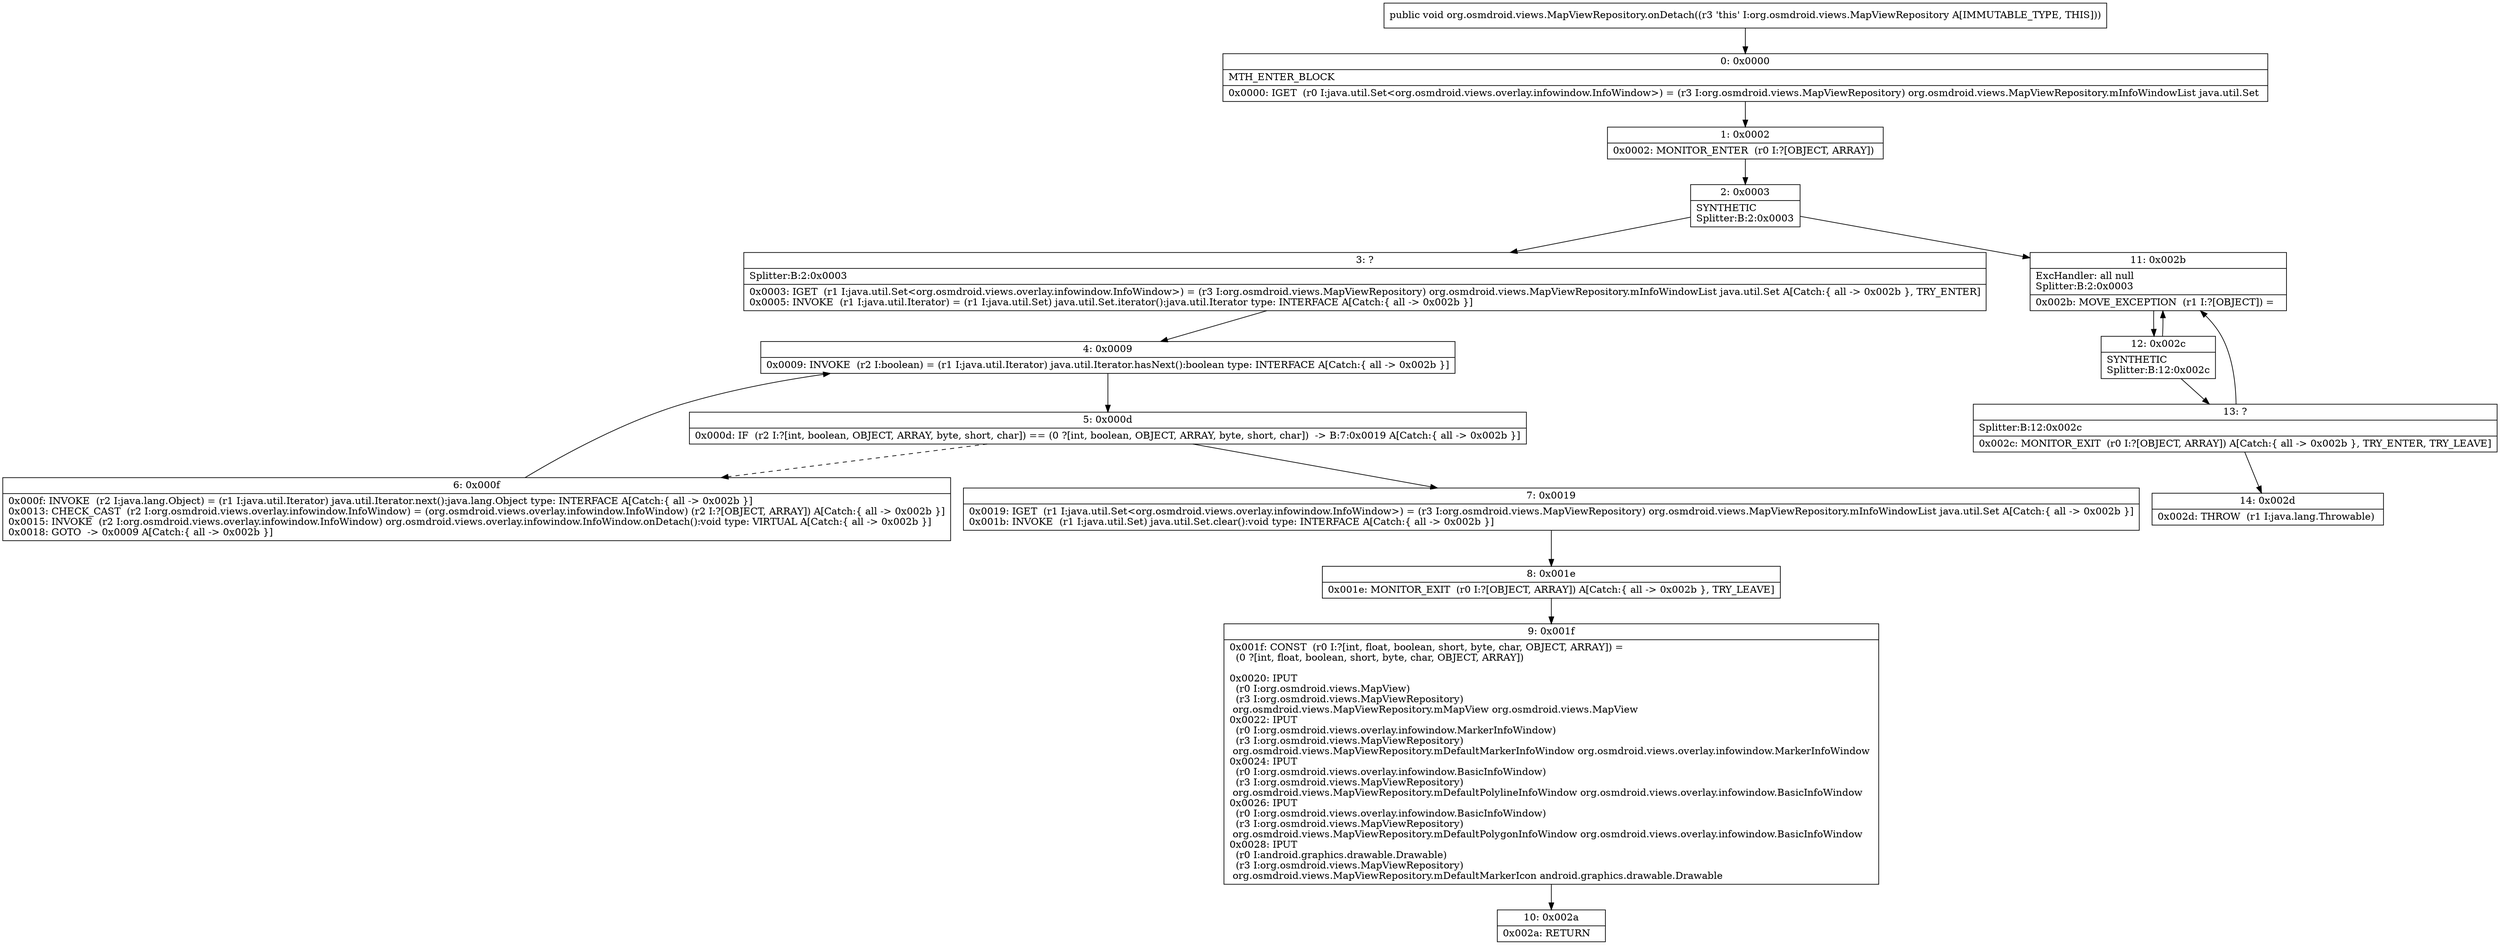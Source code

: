 digraph "CFG fororg.osmdroid.views.MapViewRepository.onDetach()V" {
Node_0 [shape=record,label="{0\:\ 0x0000|MTH_ENTER_BLOCK\l|0x0000: IGET  (r0 I:java.util.Set\<org.osmdroid.views.overlay.infowindow.InfoWindow\>) = (r3 I:org.osmdroid.views.MapViewRepository) org.osmdroid.views.MapViewRepository.mInfoWindowList java.util.Set \l}"];
Node_1 [shape=record,label="{1\:\ 0x0002|0x0002: MONITOR_ENTER  (r0 I:?[OBJECT, ARRAY]) \l}"];
Node_2 [shape=record,label="{2\:\ 0x0003|SYNTHETIC\lSplitter:B:2:0x0003\l}"];
Node_3 [shape=record,label="{3\:\ ?|Splitter:B:2:0x0003\l|0x0003: IGET  (r1 I:java.util.Set\<org.osmdroid.views.overlay.infowindow.InfoWindow\>) = (r3 I:org.osmdroid.views.MapViewRepository) org.osmdroid.views.MapViewRepository.mInfoWindowList java.util.Set A[Catch:\{ all \-\> 0x002b \}, TRY_ENTER]\l0x0005: INVOKE  (r1 I:java.util.Iterator) = (r1 I:java.util.Set) java.util.Set.iterator():java.util.Iterator type: INTERFACE A[Catch:\{ all \-\> 0x002b \}]\l}"];
Node_4 [shape=record,label="{4\:\ 0x0009|0x0009: INVOKE  (r2 I:boolean) = (r1 I:java.util.Iterator) java.util.Iterator.hasNext():boolean type: INTERFACE A[Catch:\{ all \-\> 0x002b \}]\l}"];
Node_5 [shape=record,label="{5\:\ 0x000d|0x000d: IF  (r2 I:?[int, boolean, OBJECT, ARRAY, byte, short, char]) == (0 ?[int, boolean, OBJECT, ARRAY, byte, short, char])  \-\> B:7:0x0019 A[Catch:\{ all \-\> 0x002b \}]\l}"];
Node_6 [shape=record,label="{6\:\ 0x000f|0x000f: INVOKE  (r2 I:java.lang.Object) = (r1 I:java.util.Iterator) java.util.Iterator.next():java.lang.Object type: INTERFACE A[Catch:\{ all \-\> 0x002b \}]\l0x0013: CHECK_CAST  (r2 I:org.osmdroid.views.overlay.infowindow.InfoWindow) = (org.osmdroid.views.overlay.infowindow.InfoWindow) (r2 I:?[OBJECT, ARRAY]) A[Catch:\{ all \-\> 0x002b \}]\l0x0015: INVOKE  (r2 I:org.osmdroid.views.overlay.infowindow.InfoWindow) org.osmdroid.views.overlay.infowindow.InfoWindow.onDetach():void type: VIRTUAL A[Catch:\{ all \-\> 0x002b \}]\l0x0018: GOTO  \-\> 0x0009 A[Catch:\{ all \-\> 0x002b \}]\l}"];
Node_7 [shape=record,label="{7\:\ 0x0019|0x0019: IGET  (r1 I:java.util.Set\<org.osmdroid.views.overlay.infowindow.InfoWindow\>) = (r3 I:org.osmdroid.views.MapViewRepository) org.osmdroid.views.MapViewRepository.mInfoWindowList java.util.Set A[Catch:\{ all \-\> 0x002b \}]\l0x001b: INVOKE  (r1 I:java.util.Set) java.util.Set.clear():void type: INTERFACE A[Catch:\{ all \-\> 0x002b \}]\l}"];
Node_8 [shape=record,label="{8\:\ 0x001e|0x001e: MONITOR_EXIT  (r0 I:?[OBJECT, ARRAY]) A[Catch:\{ all \-\> 0x002b \}, TRY_LEAVE]\l}"];
Node_9 [shape=record,label="{9\:\ 0x001f|0x001f: CONST  (r0 I:?[int, float, boolean, short, byte, char, OBJECT, ARRAY]) = \l  (0 ?[int, float, boolean, short, byte, char, OBJECT, ARRAY])\l \l0x0020: IPUT  \l  (r0 I:org.osmdroid.views.MapView)\l  (r3 I:org.osmdroid.views.MapViewRepository)\l org.osmdroid.views.MapViewRepository.mMapView org.osmdroid.views.MapView \l0x0022: IPUT  \l  (r0 I:org.osmdroid.views.overlay.infowindow.MarkerInfoWindow)\l  (r3 I:org.osmdroid.views.MapViewRepository)\l org.osmdroid.views.MapViewRepository.mDefaultMarkerInfoWindow org.osmdroid.views.overlay.infowindow.MarkerInfoWindow \l0x0024: IPUT  \l  (r0 I:org.osmdroid.views.overlay.infowindow.BasicInfoWindow)\l  (r3 I:org.osmdroid.views.MapViewRepository)\l org.osmdroid.views.MapViewRepository.mDefaultPolylineInfoWindow org.osmdroid.views.overlay.infowindow.BasicInfoWindow \l0x0026: IPUT  \l  (r0 I:org.osmdroid.views.overlay.infowindow.BasicInfoWindow)\l  (r3 I:org.osmdroid.views.MapViewRepository)\l org.osmdroid.views.MapViewRepository.mDefaultPolygonInfoWindow org.osmdroid.views.overlay.infowindow.BasicInfoWindow \l0x0028: IPUT  \l  (r0 I:android.graphics.drawable.Drawable)\l  (r3 I:org.osmdroid.views.MapViewRepository)\l org.osmdroid.views.MapViewRepository.mDefaultMarkerIcon android.graphics.drawable.Drawable \l}"];
Node_10 [shape=record,label="{10\:\ 0x002a|0x002a: RETURN   \l}"];
Node_11 [shape=record,label="{11\:\ 0x002b|ExcHandler: all null\lSplitter:B:2:0x0003\l|0x002b: MOVE_EXCEPTION  (r1 I:?[OBJECT]) =  \l}"];
Node_12 [shape=record,label="{12\:\ 0x002c|SYNTHETIC\lSplitter:B:12:0x002c\l}"];
Node_13 [shape=record,label="{13\:\ ?|Splitter:B:12:0x002c\l|0x002c: MONITOR_EXIT  (r0 I:?[OBJECT, ARRAY]) A[Catch:\{ all \-\> 0x002b \}, TRY_ENTER, TRY_LEAVE]\l}"];
Node_14 [shape=record,label="{14\:\ 0x002d|0x002d: THROW  (r1 I:java.lang.Throwable) \l}"];
MethodNode[shape=record,label="{public void org.osmdroid.views.MapViewRepository.onDetach((r3 'this' I:org.osmdroid.views.MapViewRepository A[IMMUTABLE_TYPE, THIS])) }"];
MethodNode -> Node_0;
Node_0 -> Node_1;
Node_1 -> Node_2;
Node_2 -> Node_3;
Node_2 -> Node_11;
Node_3 -> Node_4;
Node_4 -> Node_5;
Node_5 -> Node_6[style=dashed];
Node_5 -> Node_7;
Node_6 -> Node_4;
Node_7 -> Node_8;
Node_8 -> Node_9;
Node_9 -> Node_10;
Node_11 -> Node_12;
Node_12 -> Node_13;
Node_12 -> Node_11;
Node_13 -> Node_14;
Node_13 -> Node_11;
}


